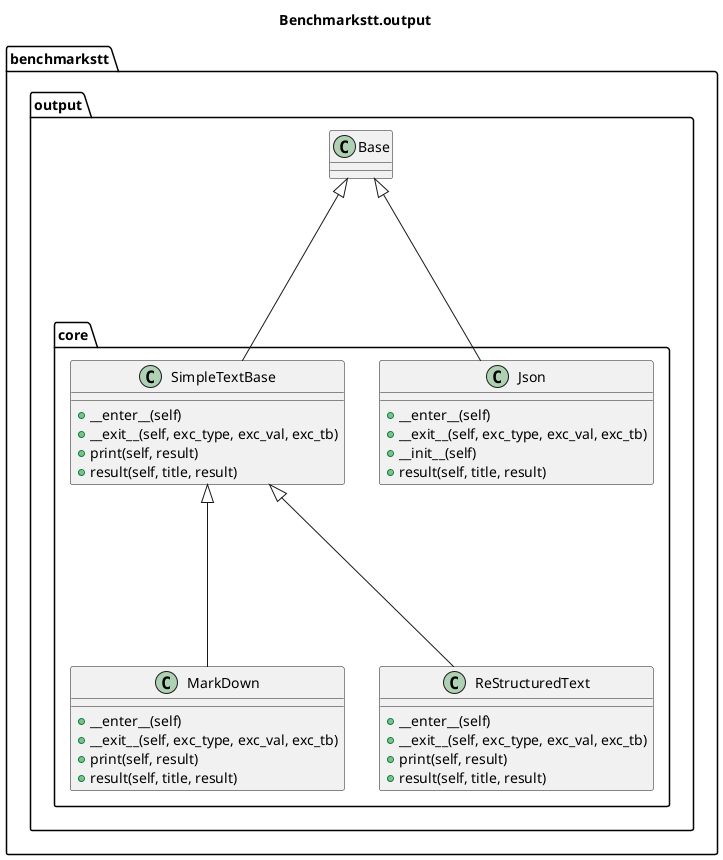 @startuml
title Benchmarkstt.output
		class benchmarkstt.output.core.Json [[https://benchmarkstt.readthedocs.io/en/latest/modules/benchmarkstt.output.html#benchmarkstt.output.core.Json]] {
			+__enter__(self)
			+__exit__(self, exc_type, exc_val, exc_tb)
			+__init__(self)
			+result(self, title, result)
		}
		class benchmarkstt.output.core.MarkDown [[https://benchmarkstt.readthedocs.io/en/latest/modules/benchmarkstt.output.html#benchmarkstt.output.core.MarkDown]] {
			+__enter__(self)
			+__exit__(self, exc_type, exc_val, exc_tb)
			+print(self, result)
			+result(self, title, result)
		}
		class benchmarkstt.output.core.ReStructuredText [[https://benchmarkstt.readthedocs.io/en/latest/modules/benchmarkstt.output.html#benchmarkstt.output.core.ReStructuredText]] {
			+__enter__(self)
			+__exit__(self, exc_type, exc_val, exc_tb)
			+print(self, result)
			+result(self, title, result)
		}
		class benchmarkstt.output.core.SimpleTextBase [[https://benchmarkstt.readthedocs.io/en/latest/modules/benchmarkstt.output.html#benchmarkstt.output.core.SimpleTextBase]] {
			+__enter__(self)
			+__exit__(self, exc_type, exc_val, exc_tb)
			+print(self, result)
			+result(self, title, result)
		}

benchmarkstt.output.core.Json --up--|> benchmarkstt.output.Base
benchmarkstt.output.core.MarkDown --up--|> benchmarkstt.output.core.SimpleTextBase
benchmarkstt.output.core.ReStructuredText --up--|> benchmarkstt.output.core.SimpleTextBase
benchmarkstt.output.core.SimpleTextBase --up--|> benchmarkstt.output.Base
@enduml